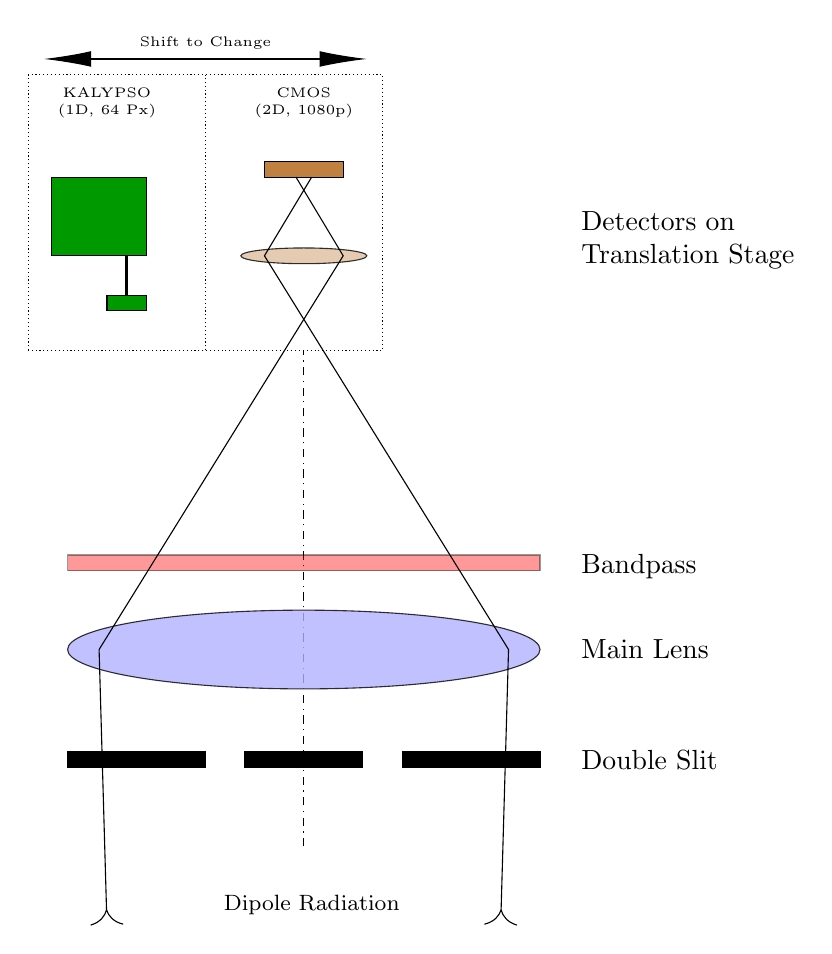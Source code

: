 ﻿\begin{tikzpicture}

\begin{scope}[shift={(-1,0)}]
\draw[dashdotted] (0,0.5) -- (0,7);

\begin{scope}[shift={(0,-1.5)}]
\draw[fill] (-3,3) rectangle (-1.25,3.2);
\draw[fill] (-0.75,3) rectangle (0.75,3.2);
\draw[fill] (3,3) rectangle (1.25,3.2);
\end{scope}

\draw[fill=red,opacity=0.4] (-3,4) rectangle (3,4.2);





\draw[densely dotted,fill=white] (-3.5,6.8) rectangle (1,10.3);
\draw[densely dotted] (-1.25,6.8) -- (-1.25,10.3);
\draw[fill=brown] (-0.5,9) rectangle (0.5,9.2);

\draw[very thick] (-2.25,7.4) -- +(0,1);
\draw[fill=green!60!black] (-2,7.3) rectangle (-2.5,7.5);
\draw[fill=green!60!black] (-3.2,8) rectangle (-2,9);

\draw[fill=blue!30!white,opacity=0.8] (0,3) ellipse [x radius=3,y radius=0.5];
\draw[fill=brown!50!white,opacity=0.8] (0,8) ellipse [x radius=0.8,y radius=0.1];

\draw[{>[length=2mm]}-] (-2.5,-0.5) -- (-2.6,3) -- (0.5,8) -- (-0.1,9);
\begin{scope}[xscale=-1]
\draw[{>[length=2mm]}-] (-2.5,-0.5) -- (-2.6,3) -- (0.5,8) -- (-0.1,9);
\end{scope}
\end{scope}

\node[anchor=north,align=center,font=\footnotesize] at (0-0.9,-0) {Dipole Radiation};
\node[anchor=west,align=left] at (2.4,1.6) {Double Slit};
\node[anchor=west,align=left] at (2.4,3) {Main Lens};
\node[anchor=west,align=left] at (2.4,4.05) {Bandpass};
\node[anchor=west,align=left] at (2.4,8.2) {Detectors on\\Translation Stage};
\node[anchor=north,align=center,font=\tiny] at (-3.5,10.25) {KALYPSO\\(1D, 64 Px)};
\node[anchor=north,align=center,font=\tiny] at (-1,10.25) {CMOS\\(2D, 1080p)};

\draw[{Latex[length=6mm,width=2mm]}-{Latex[length=6mm,width=2mm]}] (-4.3,10.5) -- node[anchor=south,font=\tiny] {Shift to Change} (-0.2,10.5);

\end{tikzpicture}